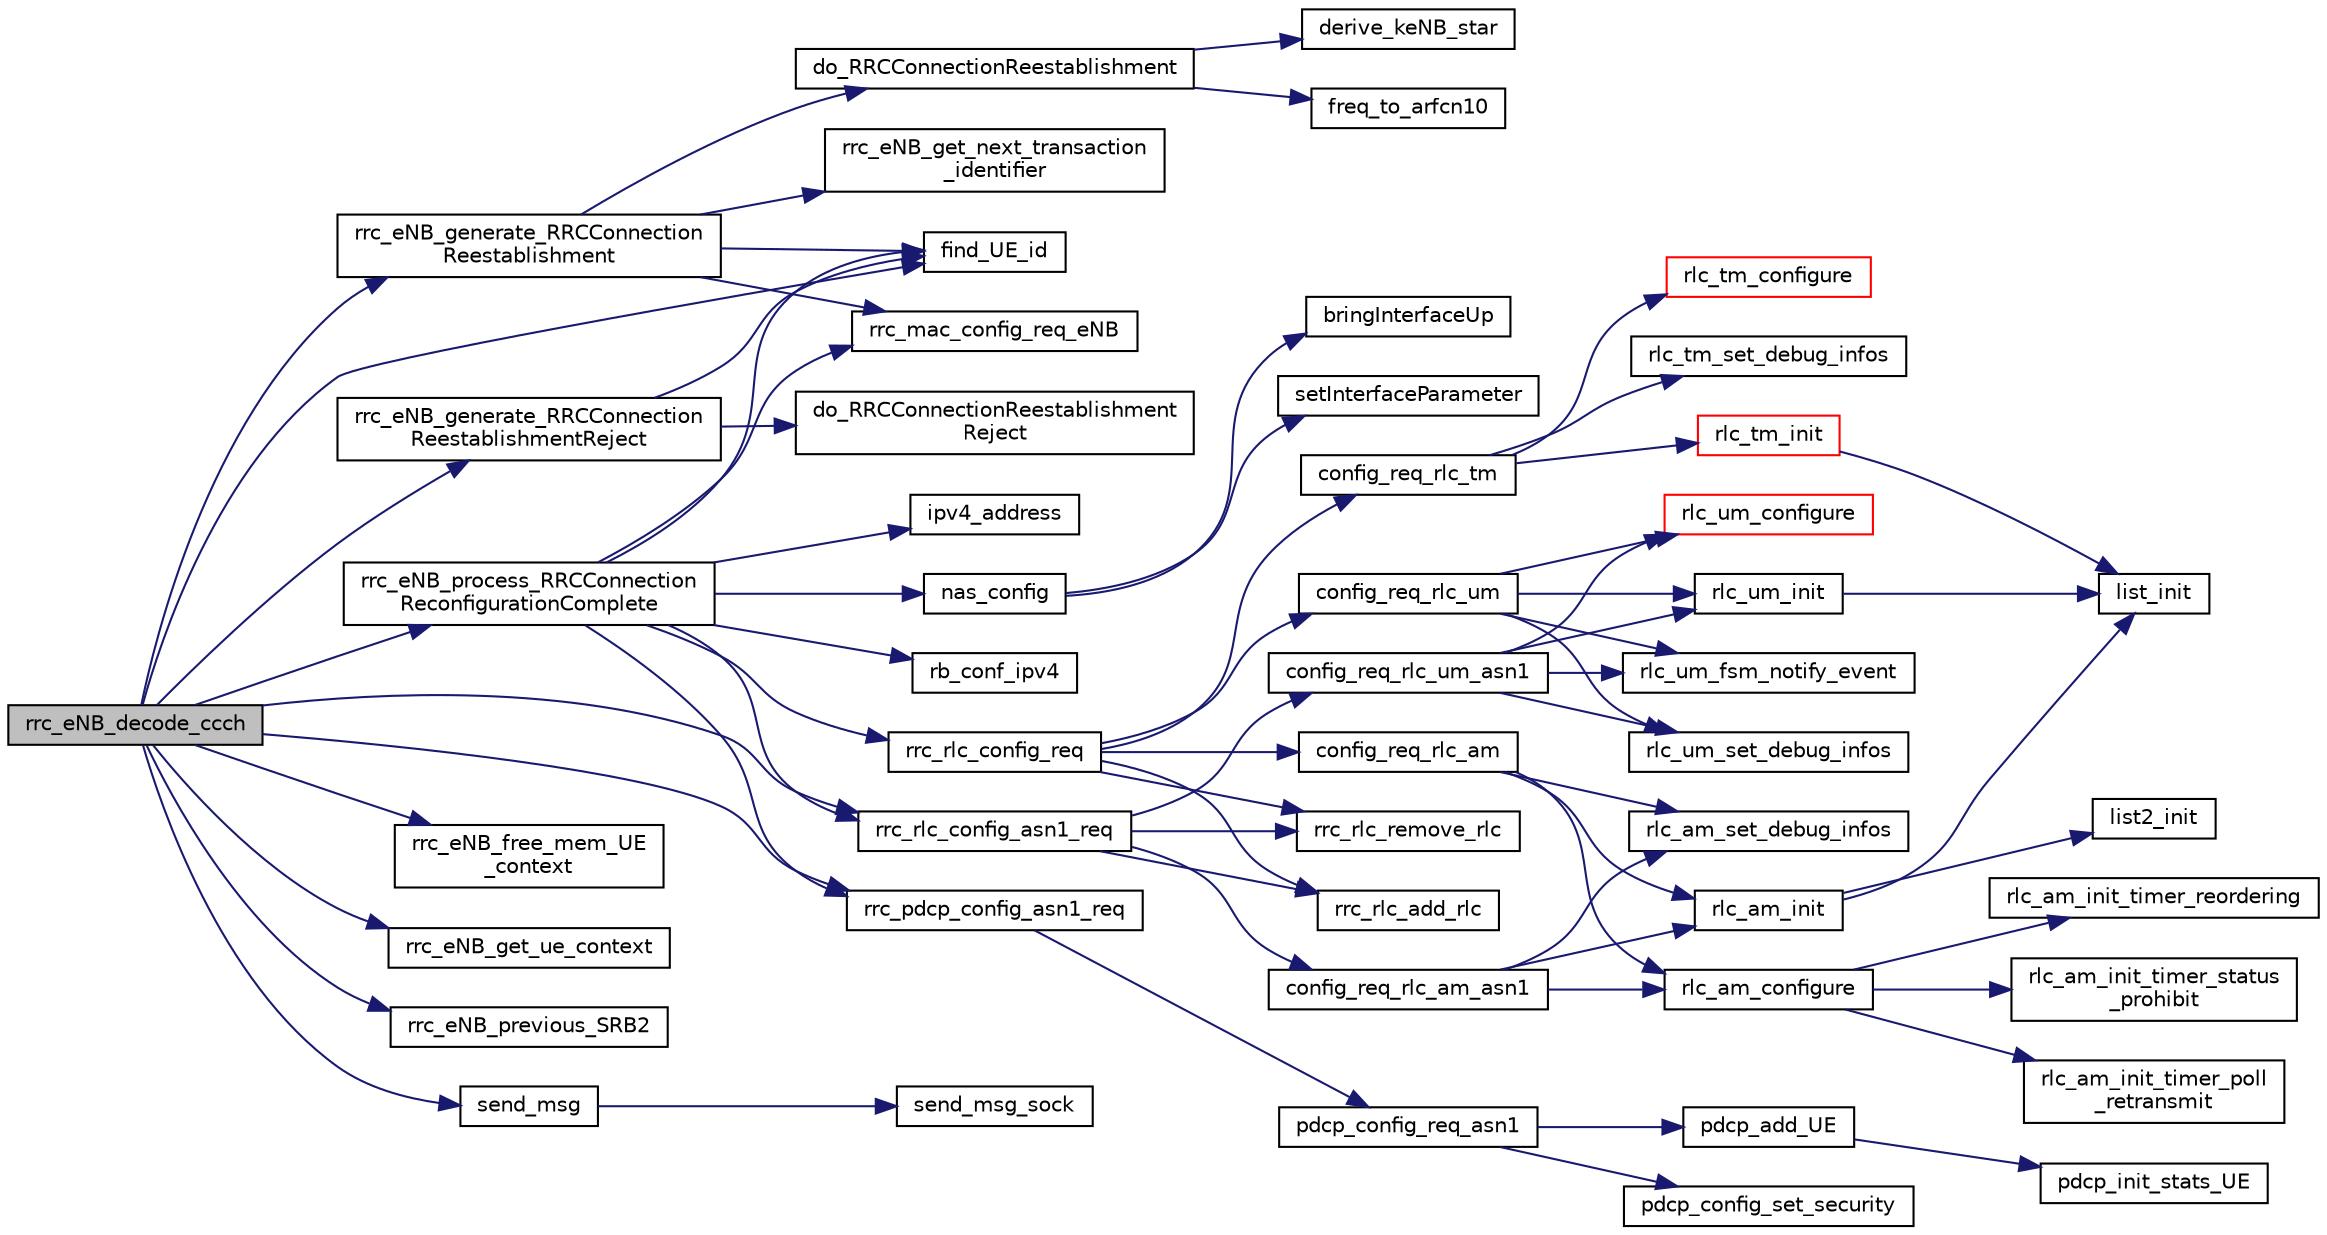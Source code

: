 digraph "rrc_eNB_decode_ccch"
{
 // LATEX_PDF_SIZE
  edge [fontname="Helvetica",fontsize="10",labelfontname="Helvetica",labelfontsize="10"];
  node [fontname="Helvetica",fontsize="10",shape=record];
  rankdir="LR";
  Node1 [label="rrc_eNB_decode_ccch",height=0.2,width=0.4,color="black", fillcolor="grey75", style="filled", fontcolor="black",tooltip="Entry routine to decode a UL-CCCH-Message. Invokes PER decoder and parses message."];
  Node1 -> Node2 [color="midnightblue",fontsize="10",style="solid",fontname="Helvetica"];
  Node2 [label="find_UE_id",height=0.2,width=0.4,color="black", fillcolor="white", style="filled",URL="$group____mac.html#ga35a30760cd6df3d2fcadef04c55d66ea",tooltip=" "];
  Node1 -> Node3 [color="midnightblue",fontsize="10",style="solid",fontname="Helvetica"];
  Node3 [label="rrc_eNB_free_mem_UE\l_context",height=0.2,width=0.4,color="black", fillcolor="white", style="filled",URL="$group____rrc.html#ga125920826627a1bc8270175727cb5349",tooltip=" "];
  Node1 -> Node4 [color="midnightblue",fontsize="10",style="solid",fontname="Helvetica"];
  Node4 [label="rrc_eNB_generate_RRCConnection\lReestablishment",height=0.2,width=0.4,color="black", fillcolor="white", style="filled",URL="$rrc__eNB_8c.html#a2ea8fd237d90916a202cd3334ea02868",tooltip=" "];
  Node4 -> Node5 [color="midnightblue",fontsize="10",style="solid",fontname="Helvetica"];
  Node5 [label="do_RRCConnectionReestablishment",height=0.2,width=0.4,color="black", fillcolor="white", style="filled",URL="$asn1__msg_8c.html#a30b22b7871d3d8c20d0c4b8a00b88a4d",tooltip="Generate an RRCConnectionReestablishment DL-CCCH-Message (eNB). This routine configures SRB_ToAddMod ..."];
  Node5 -> Node6 [color="midnightblue",fontsize="10",style="solid",fontname="Helvetica"];
  Node6 [label="derive_keNB_star",height=0.2,width=0.4,color="black", fillcolor="white", style="filled",URL="$rrc__eNB_8c.html#aec1af281b22c2e3362f160e54ed55f9b",tooltip=" "];
  Node5 -> Node7 [color="midnightblue",fontsize="10",style="solid",fontname="Helvetica"];
  Node7 [label="freq_to_arfcn10",height=0.2,width=0.4,color="black", fillcolor="white", style="filled",URL="$group____rrc.html#ga1cca16143c691e78da76336188dc4b74",tooltip=" "];
  Node4 -> Node2 [color="midnightblue",fontsize="10",style="solid",fontname="Helvetica"];
  Node4 -> Node8 [color="midnightblue",fontsize="10",style="solid",fontname="Helvetica"];
  Node8 [label="rrc_eNB_get_next_transaction\l_identifier",height=0.2,width=0.4,color="black", fillcolor="white", style="filled",URL="$group____rrc.html#ga11196274fe93b427294f44875f4018f9",tooltip="Function to get the next transaction identifier."];
  Node4 -> Node9 [color="midnightblue",fontsize="10",style="solid",fontname="Helvetica"];
  Node9 [label="rrc_mac_config_req_eNB",height=0.2,width=0.4,color="black", fillcolor="white", style="filled",URL="$group____mac.html#ga5055ec5da054819bc0c7556b3d687f9d",tooltip="RRC eNB Configuration primitive for PHY/MAC. Allows configuration of PHY/MAC resources based on Syste..."];
  Node1 -> Node10 [color="midnightblue",fontsize="10",style="solid",fontname="Helvetica"];
  Node10 [label="rrc_eNB_generate_RRCConnection\lReestablishmentReject",height=0.2,width=0.4,color="black", fillcolor="white", style="filled",URL="$group____rrc.html#ga7a1192cbb1b3cd5907fe3d833161ff7a",tooltip="Generate RRCConnectionReestablishmentReject."];
  Node10 -> Node11 [color="midnightblue",fontsize="10",style="solid",fontname="Helvetica"];
  Node11 [label="do_RRCConnectionReestablishment\lReject",height=0.2,width=0.4,color="black", fillcolor="white", style="filled",URL="$asn1__msg_8c.html#a8a62c93a1a4cabdd28f5c37e0c5cc3db",tooltip="Generate an RRCConnectionReestablishmentReject DL-CCCH-Message (eNB)."];
  Node10 -> Node2 [color="midnightblue",fontsize="10",style="solid",fontname="Helvetica"];
  Node1 -> Node12 [color="midnightblue",fontsize="10",style="solid",fontname="Helvetica"];
  Node12 [label="rrc_eNB_get_ue_context",height=0.2,width=0.4,color="black", fillcolor="white", style="filled",URL="$rrc__eNB__UE__context_8c.html#a746860031d13c8ab30390dc0e7685e9f",tooltip=" "];
  Node1 -> Node13 [color="midnightblue",fontsize="10",style="solid",fontname="Helvetica"];
  Node13 [label="rrc_eNB_previous_SRB2",height=0.2,width=0.4,color="black", fillcolor="white", style="filled",URL="$rrc__eNB_8c.html#a35d6e38a55c236e959bbe10091c1cb28",tooltip=" "];
  Node1 -> Node14 [color="midnightblue",fontsize="10",style="solid",fontname="Helvetica"];
  Node14 [label="rrc_eNB_process_RRCConnection\lReconfigurationComplete",height=0.2,width=0.4,color="black", fillcolor="white", style="filled",URL="$group____rrc.html#gacdd3ba288d9ebe21dd993a6536c62e87",tooltip="Process the RRCConnectionReconfigurationComplete based on information coming from UE."];
  Node14 -> Node2 [color="midnightblue",fontsize="10",style="solid",fontname="Helvetica"];
  Node14 -> Node15 [color="midnightblue",fontsize="10",style="solid",fontname="Helvetica"];
  Node15 [label="ipv4_address",height=0.2,width=0.4,color="black", fillcolor="white", style="filled",URL="$nas__config_8h.html#ab3395d5cf9f94c424d4a8a340fe30187",tooltip=" "];
  Node14 -> Node16 [color="midnightblue",fontsize="10",style="solid",fontname="Helvetica"];
  Node16 [label="nas_config",height=0.2,width=0.4,color="black", fillcolor="white", style="filled",URL="$nas__config_8c.html#a207b32fb79c4d143d370055cd440f200",tooltip=" "];
  Node16 -> Node17 [color="midnightblue",fontsize="10",style="solid",fontname="Helvetica"];
  Node17 [label="bringInterfaceUp",height=0.2,width=0.4,color="black", fillcolor="white", style="filled",URL="$nas__config_8c.html#a6617f68f80470eca149d875b10175145",tooltip=" "];
  Node16 -> Node18 [color="midnightblue",fontsize="10",style="solid",fontname="Helvetica"];
  Node18 [label="setInterfaceParameter",height=0.2,width=0.4,color="black", fillcolor="white", style="filled",URL="$nas__config_8c.html#aa4fc84d1d882eec687c51ce2ccd49064",tooltip="This function sets an genneric interface parameter (SIOCSIFADDR, SIOCSIFNETMASK, SIOCSIFBRDADDR,..."];
  Node14 -> Node19 [color="midnightblue",fontsize="10",style="solid",fontname="Helvetica"];
  Node19 [label="rb_conf_ipv4",height=0.2,width=0.4,color="black", fillcolor="white", style="filled",URL="$nas__config_8h.html#a01d9c9d2f030abf1914f0c617a3e7203",tooltip=" "];
  Node14 -> Node9 [color="midnightblue",fontsize="10",style="solid",fontname="Helvetica"];
  Node14 -> Node20 [color="midnightblue",fontsize="10",style="solid",fontname="Helvetica"];
  Node20 [label="rrc_pdcp_config_asn1_req",height=0.2,width=0.4,color="black", fillcolor="white", style="filled",URL="$group____pdcp.html#ga3e65d0ecf9f1939cbefcffa4f3c05d3f",tooltip=" "];
  Node20 -> Node21 [color="midnightblue",fontsize="10",style="solid",fontname="Helvetica"];
  Node21 [label="pdcp_config_req_asn1",height=0.2,width=0.4,color="black", fillcolor="white", style="filled",URL="$pdcp_8c.html#a10a68f41de0b08f250cfc44ed0844d1e",tooltip=" "];
  Node21 -> Node22 [color="midnightblue",fontsize="10",style="solid",fontname="Helvetica"];
  Node22 [label="pdcp_add_UE",height=0.2,width=0.4,color="black", fillcolor="white", style="filled",URL="$group____pdcp.html#ga9301f59627d547303091e69a615606dc",tooltip="Function (for RRC) to add a new UE in PDCP module."];
  Node22 -> Node23 [color="midnightblue",fontsize="10",style="solid",fontname="Helvetica"];
  Node23 [label="pdcp_init_stats_UE",height=0.2,width=0.4,color="black", fillcolor="white", style="filled",URL="$pdcp_8c.html#a3938a1da1649a85b593599eec276423d",tooltip=" "];
  Node21 -> Node24 [color="midnightblue",fontsize="10",style="solid",fontname="Helvetica"];
  Node24 [label="pdcp_config_set_security",height=0.2,width=0.4,color="black", fillcolor="white", style="filled",URL="$group____pdcp.html#gab521b1aae92b7b23482ff5a59b02d351",tooltip=" "];
  Node14 -> Node25 [color="midnightblue",fontsize="10",style="solid",fontname="Helvetica"];
  Node25 [label="rrc_rlc_config_asn1_req",height=0.2,width=0.4,color="black", fillcolor="white", style="filled",URL="$group__em.html#ga7b0216172f78c506c62b8284e78abae6",tooltip=" "];
  Node25 -> Node26 [color="midnightblue",fontsize="10",style="solid",fontname="Helvetica"];
  Node26 [label="config_req_rlc_am_asn1",height=0.2,width=0.4,color="black", fillcolor="white", style="filled",URL="$group__em.html#ga17a0977a663faabfec698e2ea771446f",tooltip=" "];
  Node26 -> Node27 [color="midnightblue",fontsize="10",style="solid",fontname="Helvetica"];
  Node27 [label="rlc_am_configure",height=0.2,width=0.4,color="black", fillcolor="white", style="filled",URL="$group__em.html#gaf3b2cd84a936c90b896acba714d37f76",tooltip="Set RLC AM protocol parameters."];
  Node27 -> Node28 [color="midnightblue",fontsize="10",style="solid",fontname="Helvetica"];
  Node28 [label="rlc_am_init_timer_poll\l_retransmit",height=0.2,width=0.4,color="black", fillcolor="white", style="filled",URL="$group__em.html#gac07157a49820c01e5c4ed978d4655921",tooltip="Initialize the timer Poll-retransmit with RLC AM time-out config parameter."];
  Node27 -> Node29 [color="midnightblue",fontsize="10",style="solid",fontname="Helvetica"];
  Node29 [label="rlc_am_init_timer_reordering",height=0.2,width=0.4,color="black", fillcolor="white", style="filled",URL="$group__em.html#gad51249713b656cd4ff24741477a28695",tooltip="Initialize the timer reordering with RLC AM time-out config parameter."];
  Node27 -> Node30 [color="midnightblue",fontsize="10",style="solid",fontname="Helvetica"];
  Node30 [label="rlc_am_init_timer_status\l_prohibit",height=0.2,width=0.4,color="black", fillcolor="white", style="filled",URL="$group__em.html#gac16129a33196b1d10441cdc26f90a458",tooltip="Initialize the timer status-prohibit with RLC AM time-out config parameter."];
  Node26 -> Node31 [color="midnightblue",fontsize="10",style="solid",fontname="Helvetica"];
  Node31 [label="rlc_am_init",height=0.2,width=0.4,color="black", fillcolor="white", style="filled",URL="$group__em.html#ga5d6bf9b1b85f9335929bda3867cde24c",tooltip="Initialize the RLC AM protocol instance, reset variables, allocate buffers, lists,..."];
  Node31 -> Node32 [color="midnightblue",fontsize="10",style="solid",fontname="Helvetica"];
  Node32 [label="list2_init",height=0.2,width=0.4,color="black", fillcolor="white", style="filled",URL="$list_8h.html#a2541783413dfb9abad3e67c9e425b99b",tooltip=" "];
  Node31 -> Node33 [color="midnightblue",fontsize="10",style="solid",fontname="Helvetica"];
  Node33 [label="list_init",height=0.2,width=0.4,color="black", fillcolor="white", style="filled",URL="$list_8c.html#a896782f4f794d085242b80e09bbc91dd",tooltip=" "];
  Node26 -> Node34 [color="midnightblue",fontsize="10",style="solid",fontname="Helvetica"];
  Node34 [label="rlc_am_set_debug_infos",height=0.2,width=0.4,color="black", fillcolor="white", style="filled",URL="$group__em.html#ga7af095809b3110182b4beebe5c865a6e",tooltip=" "];
  Node25 -> Node35 [color="midnightblue",fontsize="10",style="solid",fontname="Helvetica"];
  Node35 [label="config_req_rlc_um_asn1",height=0.2,width=0.4,color="black", fillcolor="white", style="filled",URL="$group__em.html#ga349cec326628344a3896ab66accdfeec",tooltip=" "];
  Node35 -> Node36 [color="midnightblue",fontsize="10",style="solid",fontname="Helvetica"];
  Node36 [label="rlc_um_configure",height=0.2,width=0.4,color="red", fillcolor="white", style="filled",URL="$group__em.html#ga600588620219751cec5679ba0e3127cd",tooltip="Configure RLC UM protocol parameters."];
  Node35 -> Node39 [color="midnightblue",fontsize="10",style="solid",fontname="Helvetica"];
  Node39 [label="rlc_um_fsm_notify_event",height=0.2,width=0.4,color="black", fillcolor="white", style="filled",URL="$group__em.html#ga75987c28c1fdfac4f3ba001013a4fc7b",tooltip="Send an event to the RLC UM finite state machine."];
  Node35 -> Node40 [color="midnightblue",fontsize="10",style="solid",fontname="Helvetica"];
  Node40 [label="rlc_um_init",height=0.2,width=0.4,color="black", fillcolor="white", style="filled",URL="$group__em.html#ga7fd7aa9bdcb97d6cb653350e6011e94c",tooltip="Initialize a RLC UM protocol instance, initialize all variables, lists, allocate buffers for making t..."];
  Node40 -> Node33 [color="midnightblue",fontsize="10",style="solid",fontname="Helvetica"];
  Node35 -> Node41 [color="midnightblue",fontsize="10",style="solid",fontname="Helvetica"];
  Node41 [label="rlc_um_set_debug_infos",height=0.2,width=0.4,color="black", fillcolor="white", style="filled",URL="$group__em.html#gace9032f18521f8b89f56b0d054d7ed65",tooltip=" "];
  Node25 -> Node42 [color="midnightblue",fontsize="10",style="solid",fontname="Helvetica"];
  Node42 [label="rrc_rlc_add_rlc",height=0.2,width=0.4,color="black", fillcolor="white", style="filled",URL="$group__em.html#gaae8324006fc26e060416197b745d82d2",tooltip=" "];
  Node25 -> Node43 [color="midnightblue",fontsize="10",style="solid",fontname="Helvetica"];
  Node43 [label="rrc_rlc_remove_rlc",height=0.2,width=0.4,color="black", fillcolor="white", style="filled",URL="$group__em.html#ga4ddb06375ccc51dd862170704bd96085",tooltip="Remove a RLC protocol instance from a radio bearer."];
  Node14 -> Node44 [color="midnightblue",fontsize="10",style="solid",fontname="Helvetica"];
  Node44 [label="rrc_rlc_config_req",height=0.2,width=0.4,color="black", fillcolor="white", style="filled",URL="$group__em.html#ga2f494a81a809addcf8dd3fd74998fd62",tooltip="Function for RRC to configure a Radio Bearer."];
  Node44 -> Node45 [color="midnightblue",fontsize="10",style="solid",fontname="Helvetica"];
  Node45 [label="config_req_rlc_am",height=0.2,width=0.4,color="black", fillcolor="white", style="filled",URL="$group__em.html#gac39c7730fe681090aea4ba28f6e4431c",tooltip=" "];
  Node45 -> Node27 [color="midnightblue",fontsize="10",style="solid",fontname="Helvetica"];
  Node45 -> Node31 [color="midnightblue",fontsize="10",style="solid",fontname="Helvetica"];
  Node45 -> Node34 [color="midnightblue",fontsize="10",style="solid",fontname="Helvetica"];
  Node44 -> Node46 [color="midnightblue",fontsize="10",style="solid",fontname="Helvetica"];
  Node46 [label="config_req_rlc_tm",height=0.2,width=0.4,color="black", fillcolor="white", style="filled",URL="$group__em.html#gad3eefb3e30ad80e455bae2057ac222a2",tooltip=" "];
  Node46 -> Node47 [color="midnightblue",fontsize="10",style="solid",fontname="Helvetica"];
  Node47 [label="rlc_tm_configure",height=0.2,width=0.4,color="red", fillcolor="white", style="filled",URL="$group__em.html#ga6549984f8a95798b30b05bdb89c2287d",tooltip="Configure RLC TM protocol parameters."];
  Node46 -> Node49 [color="midnightblue",fontsize="10",style="solid",fontname="Helvetica"];
  Node49 [label="rlc_tm_init",height=0.2,width=0.4,color="red", fillcolor="white", style="filled",URL="$group__em.html#ga352e09f8ba5d06b185f329ead794f547",tooltip="Initialize a RLC TM protocol instance, initialize all variables, lists, allocate buffers for making t..."];
  Node49 -> Node33 [color="midnightblue",fontsize="10",style="solid",fontname="Helvetica"];
  Node46 -> Node52 [color="midnightblue",fontsize="10",style="solid",fontname="Helvetica"];
  Node52 [label="rlc_tm_set_debug_infos",height=0.2,width=0.4,color="black", fillcolor="white", style="filled",URL="$group__em.html#gaabcec755feb3f6cc9785012785102348",tooltip=" "];
  Node44 -> Node53 [color="midnightblue",fontsize="10",style="solid",fontname="Helvetica"];
  Node53 [label="config_req_rlc_um",height=0.2,width=0.4,color="black", fillcolor="white", style="filled",URL="$group__em.html#ga6f506d55f4814fec4b085f72ede99565",tooltip=" "];
  Node53 -> Node36 [color="midnightblue",fontsize="10",style="solid",fontname="Helvetica"];
  Node53 -> Node39 [color="midnightblue",fontsize="10",style="solid",fontname="Helvetica"];
  Node53 -> Node40 [color="midnightblue",fontsize="10",style="solid",fontname="Helvetica"];
  Node53 -> Node41 [color="midnightblue",fontsize="10",style="solid",fontname="Helvetica"];
  Node44 -> Node42 [color="midnightblue",fontsize="10",style="solid",fontname="Helvetica"];
  Node44 -> Node43 [color="midnightblue",fontsize="10",style="solid",fontname="Helvetica"];
  Node1 -> Node20 [color="midnightblue",fontsize="10",style="solid",fontname="Helvetica"];
  Node1 -> Node25 [color="midnightblue",fontsize="10",style="solid",fontname="Helvetica"];
  Node1 -> Node54 [color="midnightblue",fontsize="10",style="solid",fontname="Helvetica"];
  Node54 [label="send_msg",height=0.2,width=0.4,color="black", fillcolor="white", style="filled",URL="$rrc__rrm__interface_8c.html#a1a6571e5ec421cd588e8e9941f55f89e",tooltip=" "];
  Node54 -> Node55 [color="midnightblue",fontsize="10",style="solid",fontname="Helvetica"];
  Node55 [label="send_msg_sock",height=0.2,width=0.4,color="black", fillcolor="white", style="filled",URL="$rrc__rrm__interface_8c.html#aba0877bd2df2f636f4146561b3ab2b89",tooltip=" "];
}
